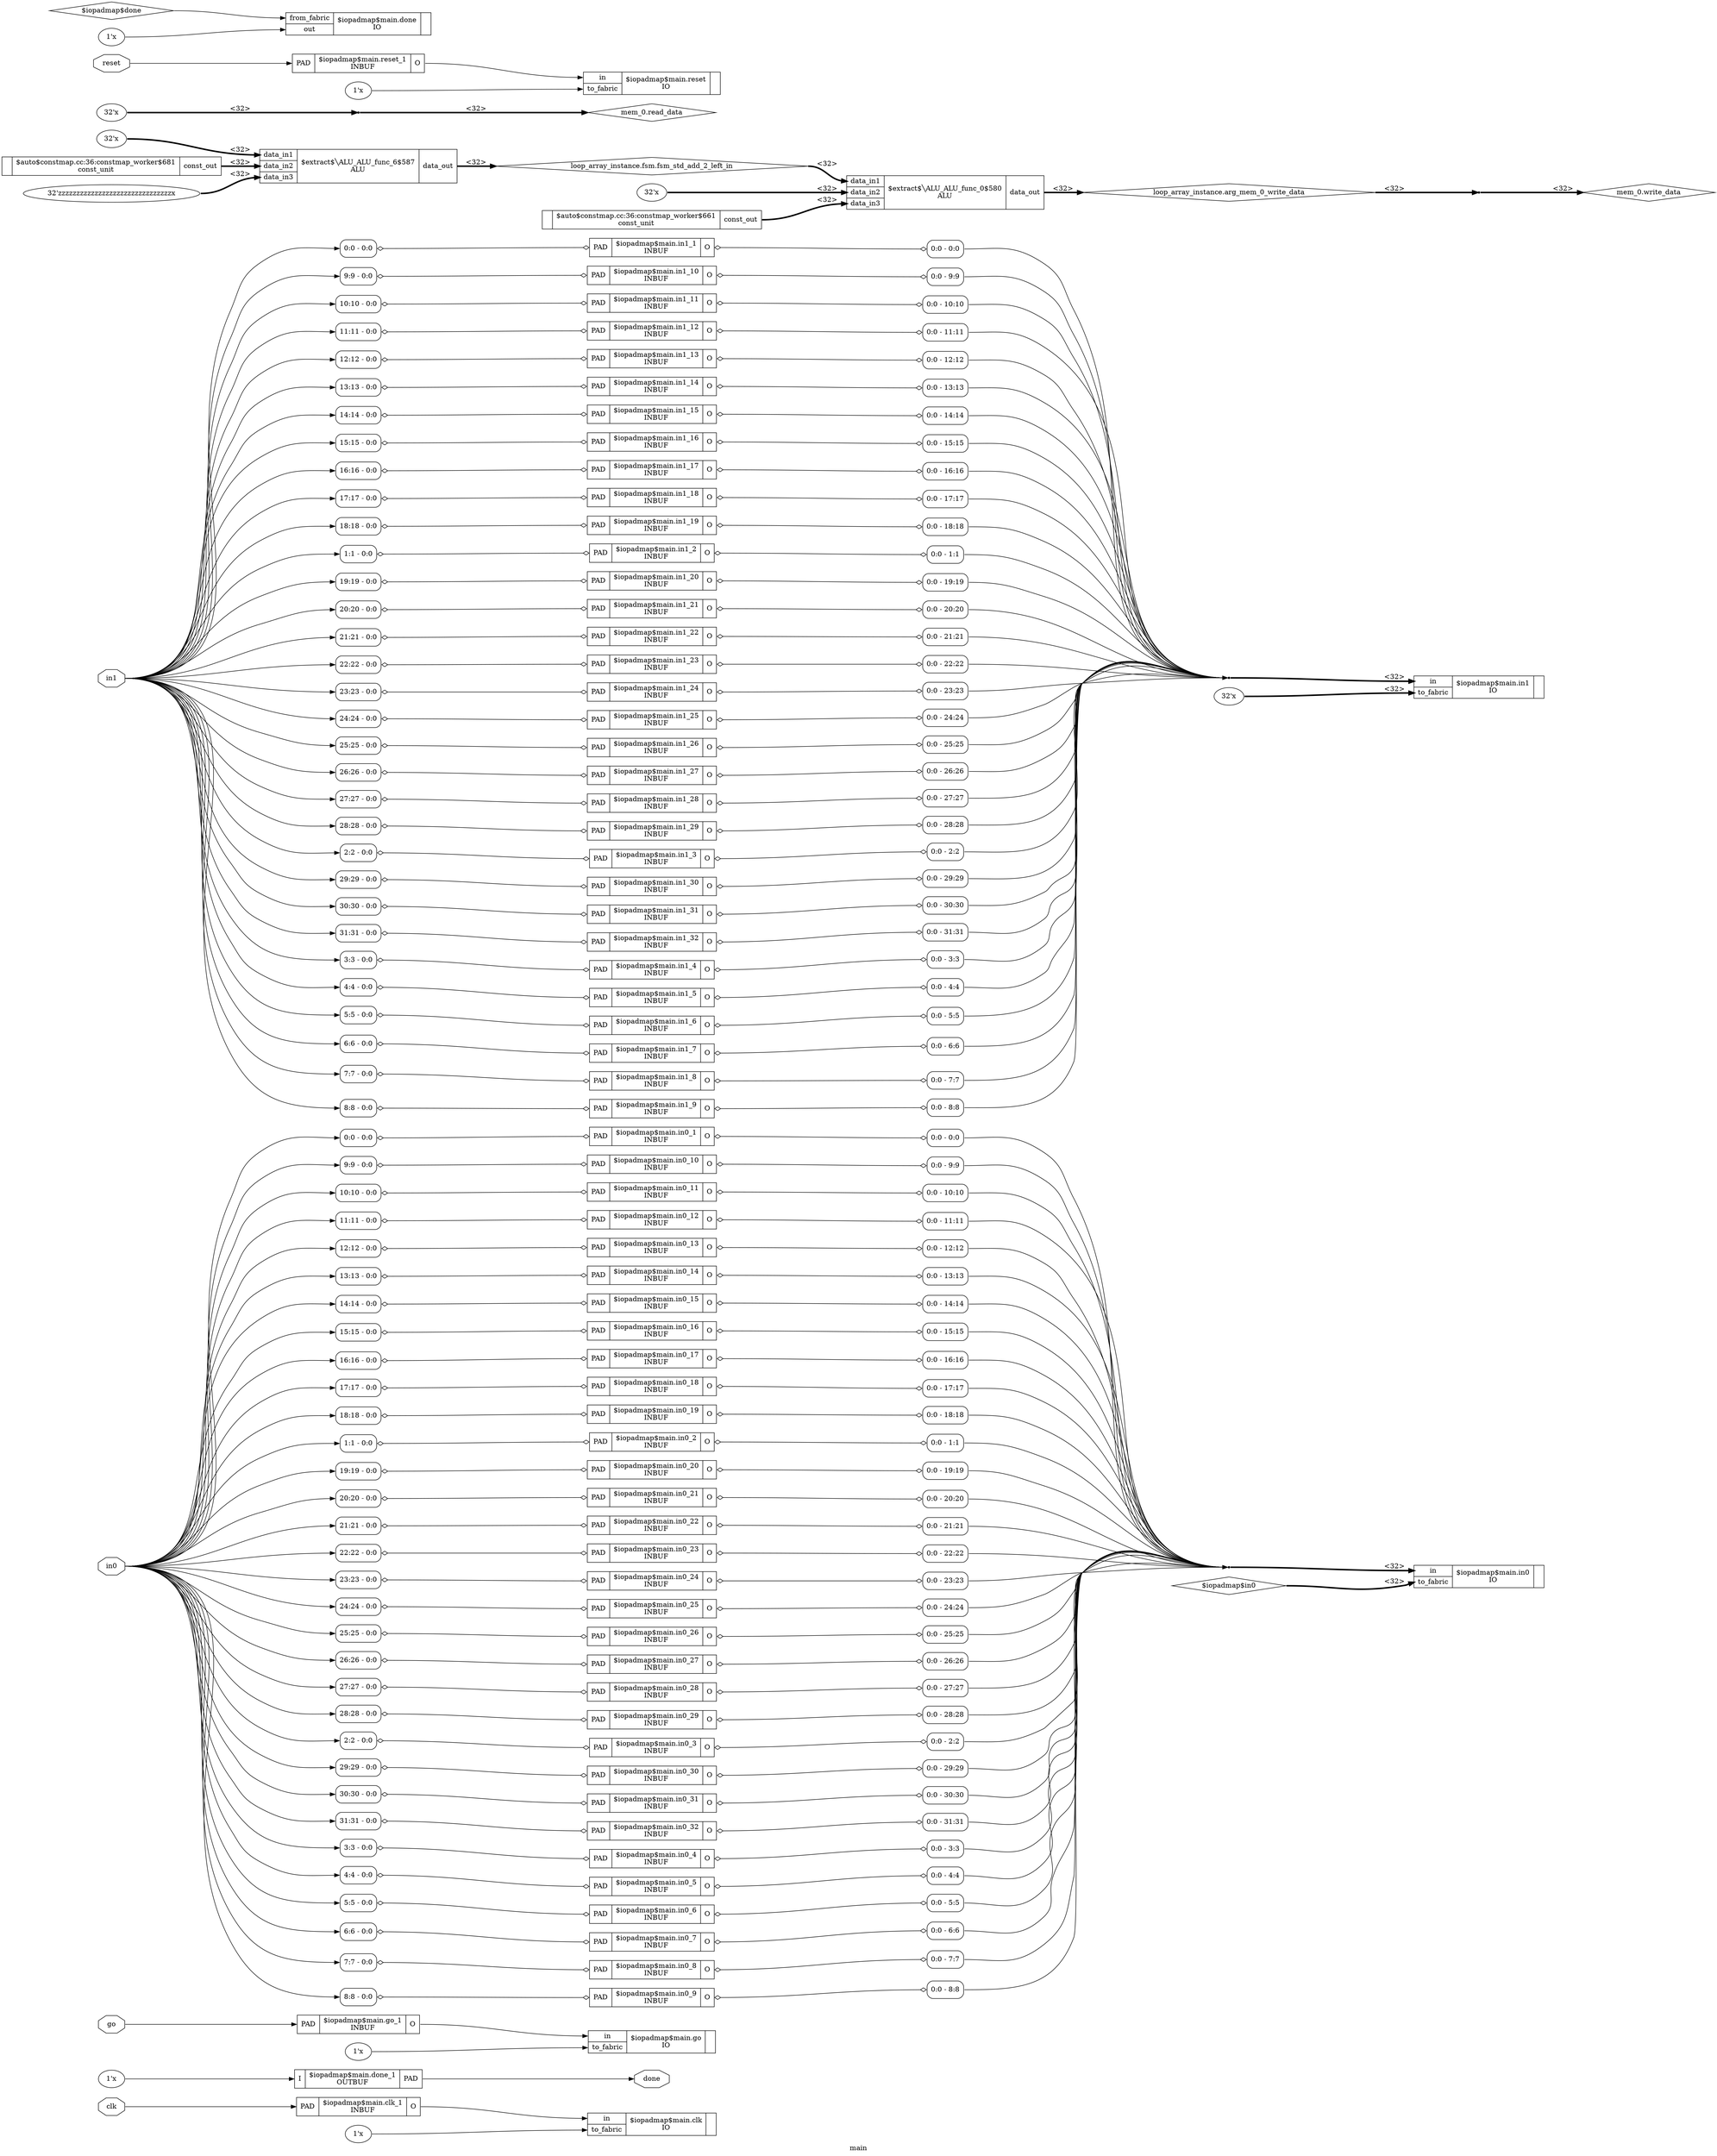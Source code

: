 digraph "main" {
label="main";
rankdir="LR";
remincross=true;
n10 [ shape=octagon, label="clk", color="black", fontcolor="black"];
n11 [ shape=octagon, label="done", color="black", fontcolor="black"];
n12 [ shape=octagon, label="go", color="black", fontcolor="black"];
n13 [ shape=octagon, label="in0", color="black", fontcolor="black"];
n14 [ shape=octagon, label="in1", color="black", fontcolor="black"];
n15 [ shape=diamond, label="loop_array_instance.arg_mem_0_write_data", color="black", fontcolor="black"];
n16 [ shape=diamond, label="loop_array_instance.fsm.fsm_std_add_2_left_in", color="black", fontcolor="black"];
n17 [ shape=diamond, label="mem_0.read_data", color="black", fontcolor="black"];
n18 [ shape=diamond, label="mem_0.write_data", color="black", fontcolor="black"];
n19 [ shape=octagon, label="reset", color="black", fontcolor="black"];
c21 [ shape=record, label="{{}|$auto$constmap.cc:36:constmap_worker$661\nconst_unit|{<p20> const_out}}",  ];
c22 [ shape=record, label="{{}|$auto$constmap.cc:36:constmap_worker$681\nconst_unit|{<p20> const_out}}",  ];
v0 [ label="32'x" ];
c27 [ shape=record, label="{{<p23> data_in1|<p24> data_in2|<p25> data_in3}|$extract$&#9586;ALU_ALU_func_0$580\nALU|{<p26> data_out}}",  ];
v1 [ label="32'x" ];
v2 [ label="32'zzzzzzzzzzzzzzzzzzzzzzzzzzzzzzzx" ];
c28 [ shape=record, label="{{<p23> data_in1|<p24> data_in2|<p25> data_in3}|$extract$&#9586;ALU_ALU_func_6$587\nALU|{<p26> data_out}}",  ];
v3 [ label="1'x" ];
c31 [ shape=record, label="{{<p29> in|<p30> to_fabric}|$iopadmap$main.clk\nIO|{}}",  ];
c34 [ shape=record, label="{{<p32> PAD}|$iopadmap$main.clk_1\nINBUF|{<p33> O}}",  ];
v4 [ label="1'x" ];
c37 [ shape=record, label="{{<p35> from_fabric|<p36> out}|$iopadmap$main.done\nIO|{}}",  ];
v5 [ label="1'x" ];
c39 [ shape=record, label="{{<p38> I}|$iopadmap$main.done_1\nOUTBUF|{<p32> PAD}}",  ];
v6 [ label="1'x" ];
c40 [ shape=record, label="{{<p29> in|<p30> to_fabric}|$iopadmap$main.go\nIO|{}}",  ];
c41 [ shape=record, label="{{<p32> PAD}|$iopadmap$main.go_1\nINBUF|{<p33> O}}",  ];
c42 [ shape=record, label="{{<p29> in|<p30> to_fabric}|$iopadmap$main.in0\nIO|{}}",  ];
c43 [ shape=record, label="{{<p32> PAD}|$iopadmap$main.in0_1\nINBUF|{<p33> O}}",  ];
x7 [ shape=record, style=rounded, label="<s0> 0:0 - 0:0 ", color="black", fontcolor="black" ];
c43:p33:e -> x7:w [arrowhead=odiamond, arrowtail=odiamond, dir=both, color="black", fontcolor="black", label=""];
x8 [ shape=record, style=rounded, label="<s0> 0:0 - 0:0 ", color="black", fontcolor="black" ];
x8:e -> c43:p32:w [arrowhead=odiamond, arrowtail=odiamond, dir=both, color="black", fontcolor="black", label=""];
c44 [ shape=record, label="{{<p32> PAD}|$iopadmap$main.in0_10\nINBUF|{<p33> O}}",  ];
x9 [ shape=record, style=rounded, label="<s0> 0:0 - 9:9 ", color="black", fontcolor="black" ];
c44:p33:e -> x9:w [arrowhead=odiamond, arrowtail=odiamond, dir=both, color="black", fontcolor="black", label=""];
x10 [ shape=record, style=rounded, label="<s0> 9:9 - 0:0 ", color="black", fontcolor="black" ];
x10:e -> c44:p32:w [arrowhead=odiamond, arrowtail=odiamond, dir=both, color="black", fontcolor="black", label=""];
c45 [ shape=record, label="{{<p32> PAD}|$iopadmap$main.in0_11\nINBUF|{<p33> O}}",  ];
x11 [ shape=record, style=rounded, label="<s0> 0:0 - 10:10 ", color="black", fontcolor="black" ];
c45:p33:e -> x11:w [arrowhead=odiamond, arrowtail=odiamond, dir=both, color="black", fontcolor="black", label=""];
x12 [ shape=record, style=rounded, label="<s0> 10:10 - 0:0 ", color="black", fontcolor="black" ];
x12:e -> c45:p32:w [arrowhead=odiamond, arrowtail=odiamond, dir=both, color="black", fontcolor="black", label=""];
c46 [ shape=record, label="{{<p32> PAD}|$iopadmap$main.in0_12\nINBUF|{<p33> O}}",  ];
x13 [ shape=record, style=rounded, label="<s0> 0:0 - 11:11 ", color="black", fontcolor="black" ];
c46:p33:e -> x13:w [arrowhead=odiamond, arrowtail=odiamond, dir=both, color="black", fontcolor="black", label=""];
x14 [ shape=record, style=rounded, label="<s0> 11:11 - 0:0 ", color="black", fontcolor="black" ];
x14:e -> c46:p32:w [arrowhead=odiamond, arrowtail=odiamond, dir=both, color="black", fontcolor="black", label=""];
c47 [ shape=record, label="{{<p32> PAD}|$iopadmap$main.in0_13\nINBUF|{<p33> O}}",  ];
x15 [ shape=record, style=rounded, label="<s0> 0:0 - 12:12 ", color="black", fontcolor="black" ];
c47:p33:e -> x15:w [arrowhead=odiamond, arrowtail=odiamond, dir=both, color="black", fontcolor="black", label=""];
x16 [ shape=record, style=rounded, label="<s0> 12:12 - 0:0 ", color="black", fontcolor="black" ];
x16:e -> c47:p32:w [arrowhead=odiamond, arrowtail=odiamond, dir=both, color="black", fontcolor="black", label=""];
c48 [ shape=record, label="{{<p32> PAD}|$iopadmap$main.in0_14\nINBUF|{<p33> O}}",  ];
x17 [ shape=record, style=rounded, label="<s0> 0:0 - 13:13 ", color="black", fontcolor="black" ];
c48:p33:e -> x17:w [arrowhead=odiamond, arrowtail=odiamond, dir=both, color="black", fontcolor="black", label=""];
x18 [ shape=record, style=rounded, label="<s0> 13:13 - 0:0 ", color="black", fontcolor="black" ];
x18:e -> c48:p32:w [arrowhead=odiamond, arrowtail=odiamond, dir=both, color="black", fontcolor="black", label=""];
c49 [ shape=record, label="{{<p32> PAD}|$iopadmap$main.in0_15\nINBUF|{<p33> O}}",  ];
x19 [ shape=record, style=rounded, label="<s0> 0:0 - 14:14 ", color="black", fontcolor="black" ];
c49:p33:e -> x19:w [arrowhead=odiamond, arrowtail=odiamond, dir=both, color="black", fontcolor="black", label=""];
x20 [ shape=record, style=rounded, label="<s0> 14:14 - 0:0 ", color="black", fontcolor="black" ];
x20:e -> c49:p32:w [arrowhead=odiamond, arrowtail=odiamond, dir=both, color="black", fontcolor="black", label=""];
c50 [ shape=record, label="{{<p32> PAD}|$iopadmap$main.in0_16\nINBUF|{<p33> O}}",  ];
x21 [ shape=record, style=rounded, label="<s0> 0:0 - 15:15 ", color="black", fontcolor="black" ];
c50:p33:e -> x21:w [arrowhead=odiamond, arrowtail=odiamond, dir=both, color="black", fontcolor="black", label=""];
x22 [ shape=record, style=rounded, label="<s0> 15:15 - 0:0 ", color="black", fontcolor="black" ];
x22:e -> c50:p32:w [arrowhead=odiamond, arrowtail=odiamond, dir=both, color="black", fontcolor="black", label=""];
c51 [ shape=record, label="{{<p32> PAD}|$iopadmap$main.in0_17\nINBUF|{<p33> O}}",  ];
x23 [ shape=record, style=rounded, label="<s0> 0:0 - 16:16 ", color="black", fontcolor="black" ];
c51:p33:e -> x23:w [arrowhead=odiamond, arrowtail=odiamond, dir=both, color="black", fontcolor="black", label=""];
x24 [ shape=record, style=rounded, label="<s0> 16:16 - 0:0 ", color="black", fontcolor="black" ];
x24:e -> c51:p32:w [arrowhead=odiamond, arrowtail=odiamond, dir=both, color="black", fontcolor="black", label=""];
c52 [ shape=record, label="{{<p32> PAD}|$iopadmap$main.in0_18\nINBUF|{<p33> O}}",  ];
x25 [ shape=record, style=rounded, label="<s0> 0:0 - 17:17 ", color="black", fontcolor="black" ];
c52:p33:e -> x25:w [arrowhead=odiamond, arrowtail=odiamond, dir=both, color="black", fontcolor="black", label=""];
x26 [ shape=record, style=rounded, label="<s0> 17:17 - 0:0 ", color="black", fontcolor="black" ];
x26:e -> c52:p32:w [arrowhead=odiamond, arrowtail=odiamond, dir=both, color="black", fontcolor="black", label=""];
c53 [ shape=record, label="{{<p32> PAD}|$iopadmap$main.in0_19\nINBUF|{<p33> O}}",  ];
x27 [ shape=record, style=rounded, label="<s0> 0:0 - 18:18 ", color="black", fontcolor="black" ];
c53:p33:e -> x27:w [arrowhead=odiamond, arrowtail=odiamond, dir=both, color="black", fontcolor="black", label=""];
x28 [ shape=record, style=rounded, label="<s0> 18:18 - 0:0 ", color="black", fontcolor="black" ];
x28:e -> c53:p32:w [arrowhead=odiamond, arrowtail=odiamond, dir=both, color="black", fontcolor="black", label=""];
c54 [ shape=record, label="{{<p32> PAD}|$iopadmap$main.in0_2\nINBUF|{<p33> O}}",  ];
x29 [ shape=record, style=rounded, label="<s0> 0:0 - 1:1 ", color="black", fontcolor="black" ];
c54:p33:e -> x29:w [arrowhead=odiamond, arrowtail=odiamond, dir=both, color="black", fontcolor="black", label=""];
x30 [ shape=record, style=rounded, label="<s0> 1:1 - 0:0 ", color="black", fontcolor="black" ];
x30:e -> c54:p32:w [arrowhead=odiamond, arrowtail=odiamond, dir=both, color="black", fontcolor="black", label=""];
c55 [ shape=record, label="{{<p32> PAD}|$iopadmap$main.in0_20\nINBUF|{<p33> O}}",  ];
x31 [ shape=record, style=rounded, label="<s0> 0:0 - 19:19 ", color="black", fontcolor="black" ];
c55:p33:e -> x31:w [arrowhead=odiamond, arrowtail=odiamond, dir=both, color="black", fontcolor="black", label=""];
x32 [ shape=record, style=rounded, label="<s0> 19:19 - 0:0 ", color="black", fontcolor="black" ];
x32:e -> c55:p32:w [arrowhead=odiamond, arrowtail=odiamond, dir=both, color="black", fontcolor="black", label=""];
c56 [ shape=record, label="{{<p32> PAD}|$iopadmap$main.in0_21\nINBUF|{<p33> O}}",  ];
x33 [ shape=record, style=rounded, label="<s0> 0:0 - 20:20 ", color="black", fontcolor="black" ];
c56:p33:e -> x33:w [arrowhead=odiamond, arrowtail=odiamond, dir=both, color="black", fontcolor="black", label=""];
x34 [ shape=record, style=rounded, label="<s0> 20:20 - 0:0 ", color="black", fontcolor="black" ];
x34:e -> c56:p32:w [arrowhead=odiamond, arrowtail=odiamond, dir=both, color="black", fontcolor="black", label=""];
c57 [ shape=record, label="{{<p32> PAD}|$iopadmap$main.in0_22\nINBUF|{<p33> O}}",  ];
x35 [ shape=record, style=rounded, label="<s0> 0:0 - 21:21 ", color="black", fontcolor="black" ];
c57:p33:e -> x35:w [arrowhead=odiamond, arrowtail=odiamond, dir=both, color="black", fontcolor="black", label=""];
x36 [ shape=record, style=rounded, label="<s0> 21:21 - 0:0 ", color="black", fontcolor="black" ];
x36:e -> c57:p32:w [arrowhead=odiamond, arrowtail=odiamond, dir=both, color="black", fontcolor="black", label=""];
c58 [ shape=record, label="{{<p32> PAD}|$iopadmap$main.in0_23\nINBUF|{<p33> O}}",  ];
x37 [ shape=record, style=rounded, label="<s0> 0:0 - 22:22 ", color="black", fontcolor="black" ];
c58:p33:e -> x37:w [arrowhead=odiamond, arrowtail=odiamond, dir=both, color="black", fontcolor="black", label=""];
x38 [ shape=record, style=rounded, label="<s0> 22:22 - 0:0 ", color="black", fontcolor="black" ];
x38:e -> c58:p32:w [arrowhead=odiamond, arrowtail=odiamond, dir=both, color="black", fontcolor="black", label=""];
c59 [ shape=record, label="{{<p32> PAD}|$iopadmap$main.in0_24\nINBUF|{<p33> O}}",  ];
x39 [ shape=record, style=rounded, label="<s0> 0:0 - 23:23 ", color="black", fontcolor="black" ];
c59:p33:e -> x39:w [arrowhead=odiamond, arrowtail=odiamond, dir=both, color="black", fontcolor="black", label=""];
x40 [ shape=record, style=rounded, label="<s0> 23:23 - 0:0 ", color="black", fontcolor="black" ];
x40:e -> c59:p32:w [arrowhead=odiamond, arrowtail=odiamond, dir=both, color="black", fontcolor="black", label=""];
c60 [ shape=record, label="{{<p32> PAD}|$iopadmap$main.in0_25\nINBUF|{<p33> O}}",  ];
x41 [ shape=record, style=rounded, label="<s0> 0:0 - 24:24 ", color="black", fontcolor="black" ];
c60:p33:e -> x41:w [arrowhead=odiamond, arrowtail=odiamond, dir=both, color="black", fontcolor="black", label=""];
x42 [ shape=record, style=rounded, label="<s0> 24:24 - 0:0 ", color="black", fontcolor="black" ];
x42:e -> c60:p32:w [arrowhead=odiamond, arrowtail=odiamond, dir=both, color="black", fontcolor="black", label=""];
c61 [ shape=record, label="{{<p32> PAD}|$iopadmap$main.in0_26\nINBUF|{<p33> O}}",  ];
x43 [ shape=record, style=rounded, label="<s0> 0:0 - 25:25 ", color="black", fontcolor="black" ];
c61:p33:e -> x43:w [arrowhead=odiamond, arrowtail=odiamond, dir=both, color="black", fontcolor="black", label=""];
x44 [ shape=record, style=rounded, label="<s0> 25:25 - 0:0 ", color="black", fontcolor="black" ];
x44:e -> c61:p32:w [arrowhead=odiamond, arrowtail=odiamond, dir=both, color="black", fontcolor="black", label=""];
c62 [ shape=record, label="{{<p32> PAD}|$iopadmap$main.in0_27\nINBUF|{<p33> O}}",  ];
x45 [ shape=record, style=rounded, label="<s0> 0:0 - 26:26 ", color="black", fontcolor="black" ];
c62:p33:e -> x45:w [arrowhead=odiamond, arrowtail=odiamond, dir=both, color="black", fontcolor="black", label=""];
x46 [ shape=record, style=rounded, label="<s0> 26:26 - 0:0 ", color="black", fontcolor="black" ];
x46:e -> c62:p32:w [arrowhead=odiamond, arrowtail=odiamond, dir=both, color="black", fontcolor="black", label=""];
c63 [ shape=record, label="{{<p32> PAD}|$iopadmap$main.in0_28\nINBUF|{<p33> O}}",  ];
x47 [ shape=record, style=rounded, label="<s0> 0:0 - 27:27 ", color="black", fontcolor="black" ];
c63:p33:e -> x47:w [arrowhead=odiamond, arrowtail=odiamond, dir=both, color="black", fontcolor="black", label=""];
x48 [ shape=record, style=rounded, label="<s0> 27:27 - 0:0 ", color="black", fontcolor="black" ];
x48:e -> c63:p32:w [arrowhead=odiamond, arrowtail=odiamond, dir=both, color="black", fontcolor="black", label=""];
c64 [ shape=record, label="{{<p32> PAD}|$iopadmap$main.in0_29\nINBUF|{<p33> O}}",  ];
x49 [ shape=record, style=rounded, label="<s0> 0:0 - 28:28 ", color="black", fontcolor="black" ];
c64:p33:e -> x49:w [arrowhead=odiamond, arrowtail=odiamond, dir=both, color="black", fontcolor="black", label=""];
x50 [ shape=record, style=rounded, label="<s0> 28:28 - 0:0 ", color="black", fontcolor="black" ];
x50:e -> c64:p32:w [arrowhead=odiamond, arrowtail=odiamond, dir=both, color="black", fontcolor="black", label=""];
c65 [ shape=record, label="{{<p32> PAD}|$iopadmap$main.in0_3\nINBUF|{<p33> O}}",  ];
x51 [ shape=record, style=rounded, label="<s0> 0:0 - 2:2 ", color="black", fontcolor="black" ];
c65:p33:e -> x51:w [arrowhead=odiamond, arrowtail=odiamond, dir=both, color="black", fontcolor="black", label=""];
x52 [ shape=record, style=rounded, label="<s0> 2:2 - 0:0 ", color="black", fontcolor="black" ];
x52:e -> c65:p32:w [arrowhead=odiamond, arrowtail=odiamond, dir=both, color="black", fontcolor="black", label=""];
c66 [ shape=record, label="{{<p32> PAD}|$iopadmap$main.in0_30\nINBUF|{<p33> O}}",  ];
x53 [ shape=record, style=rounded, label="<s0> 0:0 - 29:29 ", color="black", fontcolor="black" ];
c66:p33:e -> x53:w [arrowhead=odiamond, arrowtail=odiamond, dir=both, color="black", fontcolor="black", label=""];
x54 [ shape=record, style=rounded, label="<s0> 29:29 - 0:0 ", color="black", fontcolor="black" ];
x54:e -> c66:p32:w [arrowhead=odiamond, arrowtail=odiamond, dir=both, color="black", fontcolor="black", label=""];
c67 [ shape=record, label="{{<p32> PAD}|$iopadmap$main.in0_31\nINBUF|{<p33> O}}",  ];
x55 [ shape=record, style=rounded, label="<s0> 0:0 - 30:30 ", color="black", fontcolor="black" ];
c67:p33:e -> x55:w [arrowhead=odiamond, arrowtail=odiamond, dir=both, color="black", fontcolor="black", label=""];
x56 [ shape=record, style=rounded, label="<s0> 30:30 - 0:0 ", color="black", fontcolor="black" ];
x56:e -> c67:p32:w [arrowhead=odiamond, arrowtail=odiamond, dir=both, color="black", fontcolor="black", label=""];
c68 [ shape=record, label="{{<p32> PAD}|$iopadmap$main.in0_32\nINBUF|{<p33> O}}",  ];
x57 [ shape=record, style=rounded, label="<s0> 0:0 - 31:31 ", color="black", fontcolor="black" ];
c68:p33:e -> x57:w [arrowhead=odiamond, arrowtail=odiamond, dir=both, color="black", fontcolor="black", label=""];
x58 [ shape=record, style=rounded, label="<s0> 31:31 - 0:0 ", color="black", fontcolor="black" ];
x58:e -> c68:p32:w [arrowhead=odiamond, arrowtail=odiamond, dir=both, color="black", fontcolor="black", label=""];
c69 [ shape=record, label="{{<p32> PAD}|$iopadmap$main.in0_4\nINBUF|{<p33> O}}",  ];
x59 [ shape=record, style=rounded, label="<s0> 0:0 - 3:3 ", color="black", fontcolor="black" ];
c69:p33:e -> x59:w [arrowhead=odiamond, arrowtail=odiamond, dir=both, color="black", fontcolor="black", label=""];
x60 [ shape=record, style=rounded, label="<s0> 3:3 - 0:0 ", color="black", fontcolor="black" ];
x60:e -> c69:p32:w [arrowhead=odiamond, arrowtail=odiamond, dir=both, color="black", fontcolor="black", label=""];
c70 [ shape=record, label="{{<p32> PAD}|$iopadmap$main.in0_5\nINBUF|{<p33> O}}",  ];
x61 [ shape=record, style=rounded, label="<s0> 0:0 - 4:4 ", color="black", fontcolor="black" ];
c70:p33:e -> x61:w [arrowhead=odiamond, arrowtail=odiamond, dir=both, color="black", fontcolor="black", label=""];
x62 [ shape=record, style=rounded, label="<s0> 4:4 - 0:0 ", color="black", fontcolor="black" ];
x62:e -> c70:p32:w [arrowhead=odiamond, arrowtail=odiamond, dir=both, color="black", fontcolor="black", label=""];
c71 [ shape=record, label="{{<p32> PAD}|$iopadmap$main.in0_6\nINBUF|{<p33> O}}",  ];
x63 [ shape=record, style=rounded, label="<s0> 0:0 - 5:5 ", color="black", fontcolor="black" ];
c71:p33:e -> x63:w [arrowhead=odiamond, arrowtail=odiamond, dir=both, color="black", fontcolor="black", label=""];
x64 [ shape=record, style=rounded, label="<s0> 5:5 - 0:0 ", color="black", fontcolor="black" ];
x64:e -> c71:p32:w [arrowhead=odiamond, arrowtail=odiamond, dir=both, color="black", fontcolor="black", label=""];
c72 [ shape=record, label="{{<p32> PAD}|$iopadmap$main.in0_7\nINBUF|{<p33> O}}",  ];
x65 [ shape=record, style=rounded, label="<s0> 0:0 - 6:6 ", color="black", fontcolor="black" ];
c72:p33:e -> x65:w [arrowhead=odiamond, arrowtail=odiamond, dir=both, color="black", fontcolor="black", label=""];
x66 [ shape=record, style=rounded, label="<s0> 6:6 - 0:0 ", color="black", fontcolor="black" ];
x66:e -> c72:p32:w [arrowhead=odiamond, arrowtail=odiamond, dir=both, color="black", fontcolor="black", label=""];
c73 [ shape=record, label="{{<p32> PAD}|$iopadmap$main.in0_8\nINBUF|{<p33> O}}",  ];
x67 [ shape=record, style=rounded, label="<s0> 0:0 - 7:7 ", color="black", fontcolor="black" ];
c73:p33:e -> x67:w [arrowhead=odiamond, arrowtail=odiamond, dir=both, color="black", fontcolor="black", label=""];
x68 [ shape=record, style=rounded, label="<s0> 7:7 - 0:0 ", color="black", fontcolor="black" ];
x68:e -> c73:p32:w [arrowhead=odiamond, arrowtail=odiamond, dir=both, color="black", fontcolor="black", label=""];
c74 [ shape=record, label="{{<p32> PAD}|$iopadmap$main.in0_9\nINBUF|{<p33> O}}",  ];
x69 [ shape=record, style=rounded, label="<s0> 0:0 - 8:8 ", color="black", fontcolor="black" ];
c74:p33:e -> x69:w [arrowhead=odiamond, arrowtail=odiamond, dir=both, color="black", fontcolor="black", label=""];
x70 [ shape=record, style=rounded, label="<s0> 8:8 - 0:0 ", color="black", fontcolor="black" ];
x70:e -> c74:p32:w [arrowhead=odiamond, arrowtail=odiamond, dir=both, color="black", fontcolor="black", label=""];
v71 [ label="32'x" ];
c75 [ shape=record, label="{{<p29> in|<p30> to_fabric}|$iopadmap$main.in1\nIO|{}}",  ];
c76 [ shape=record, label="{{<p32> PAD}|$iopadmap$main.in1_1\nINBUF|{<p33> O}}",  ];
x72 [ shape=record, style=rounded, label="<s0> 0:0 - 0:0 ", color="black", fontcolor="black" ];
c76:p33:e -> x72:w [arrowhead=odiamond, arrowtail=odiamond, dir=both, color="black", fontcolor="black", label=""];
x73 [ shape=record, style=rounded, label="<s0> 0:0 - 0:0 ", color="black", fontcolor="black" ];
x73:e -> c76:p32:w [arrowhead=odiamond, arrowtail=odiamond, dir=both, color="black", fontcolor="black", label=""];
c77 [ shape=record, label="{{<p32> PAD}|$iopadmap$main.in1_10\nINBUF|{<p33> O}}",  ];
x74 [ shape=record, style=rounded, label="<s0> 0:0 - 9:9 ", color="black", fontcolor="black" ];
c77:p33:e -> x74:w [arrowhead=odiamond, arrowtail=odiamond, dir=both, color="black", fontcolor="black", label=""];
x75 [ shape=record, style=rounded, label="<s0> 9:9 - 0:0 ", color="black", fontcolor="black" ];
x75:e -> c77:p32:w [arrowhead=odiamond, arrowtail=odiamond, dir=both, color="black", fontcolor="black", label=""];
c78 [ shape=record, label="{{<p32> PAD}|$iopadmap$main.in1_11\nINBUF|{<p33> O}}",  ];
x76 [ shape=record, style=rounded, label="<s0> 0:0 - 10:10 ", color="black", fontcolor="black" ];
c78:p33:e -> x76:w [arrowhead=odiamond, arrowtail=odiamond, dir=both, color="black", fontcolor="black", label=""];
x77 [ shape=record, style=rounded, label="<s0> 10:10 - 0:0 ", color="black", fontcolor="black" ];
x77:e -> c78:p32:w [arrowhead=odiamond, arrowtail=odiamond, dir=both, color="black", fontcolor="black", label=""];
c79 [ shape=record, label="{{<p32> PAD}|$iopadmap$main.in1_12\nINBUF|{<p33> O}}",  ];
x78 [ shape=record, style=rounded, label="<s0> 0:0 - 11:11 ", color="black", fontcolor="black" ];
c79:p33:e -> x78:w [arrowhead=odiamond, arrowtail=odiamond, dir=both, color="black", fontcolor="black", label=""];
x79 [ shape=record, style=rounded, label="<s0> 11:11 - 0:0 ", color="black", fontcolor="black" ];
x79:e -> c79:p32:w [arrowhead=odiamond, arrowtail=odiamond, dir=both, color="black", fontcolor="black", label=""];
c80 [ shape=record, label="{{<p32> PAD}|$iopadmap$main.in1_13\nINBUF|{<p33> O}}",  ];
x80 [ shape=record, style=rounded, label="<s0> 0:0 - 12:12 ", color="black", fontcolor="black" ];
c80:p33:e -> x80:w [arrowhead=odiamond, arrowtail=odiamond, dir=both, color="black", fontcolor="black", label=""];
x81 [ shape=record, style=rounded, label="<s0> 12:12 - 0:0 ", color="black", fontcolor="black" ];
x81:e -> c80:p32:w [arrowhead=odiamond, arrowtail=odiamond, dir=both, color="black", fontcolor="black", label=""];
c81 [ shape=record, label="{{<p32> PAD}|$iopadmap$main.in1_14\nINBUF|{<p33> O}}",  ];
x82 [ shape=record, style=rounded, label="<s0> 0:0 - 13:13 ", color="black", fontcolor="black" ];
c81:p33:e -> x82:w [arrowhead=odiamond, arrowtail=odiamond, dir=both, color="black", fontcolor="black", label=""];
x83 [ shape=record, style=rounded, label="<s0> 13:13 - 0:0 ", color="black", fontcolor="black" ];
x83:e -> c81:p32:w [arrowhead=odiamond, arrowtail=odiamond, dir=both, color="black", fontcolor="black", label=""];
c82 [ shape=record, label="{{<p32> PAD}|$iopadmap$main.in1_15\nINBUF|{<p33> O}}",  ];
x84 [ shape=record, style=rounded, label="<s0> 0:0 - 14:14 ", color="black", fontcolor="black" ];
c82:p33:e -> x84:w [arrowhead=odiamond, arrowtail=odiamond, dir=both, color="black", fontcolor="black", label=""];
x85 [ shape=record, style=rounded, label="<s0> 14:14 - 0:0 ", color="black", fontcolor="black" ];
x85:e -> c82:p32:w [arrowhead=odiamond, arrowtail=odiamond, dir=both, color="black", fontcolor="black", label=""];
c83 [ shape=record, label="{{<p32> PAD}|$iopadmap$main.in1_16\nINBUF|{<p33> O}}",  ];
x86 [ shape=record, style=rounded, label="<s0> 0:0 - 15:15 ", color="black", fontcolor="black" ];
c83:p33:e -> x86:w [arrowhead=odiamond, arrowtail=odiamond, dir=both, color="black", fontcolor="black", label=""];
x87 [ shape=record, style=rounded, label="<s0> 15:15 - 0:0 ", color="black", fontcolor="black" ];
x87:e -> c83:p32:w [arrowhead=odiamond, arrowtail=odiamond, dir=both, color="black", fontcolor="black", label=""];
c84 [ shape=record, label="{{<p32> PAD}|$iopadmap$main.in1_17\nINBUF|{<p33> O}}",  ];
x88 [ shape=record, style=rounded, label="<s0> 0:0 - 16:16 ", color="black", fontcolor="black" ];
c84:p33:e -> x88:w [arrowhead=odiamond, arrowtail=odiamond, dir=both, color="black", fontcolor="black", label=""];
x89 [ shape=record, style=rounded, label="<s0> 16:16 - 0:0 ", color="black", fontcolor="black" ];
x89:e -> c84:p32:w [arrowhead=odiamond, arrowtail=odiamond, dir=both, color="black", fontcolor="black", label=""];
c85 [ shape=record, label="{{<p32> PAD}|$iopadmap$main.in1_18\nINBUF|{<p33> O}}",  ];
x90 [ shape=record, style=rounded, label="<s0> 0:0 - 17:17 ", color="black", fontcolor="black" ];
c85:p33:e -> x90:w [arrowhead=odiamond, arrowtail=odiamond, dir=both, color="black", fontcolor="black", label=""];
x91 [ shape=record, style=rounded, label="<s0> 17:17 - 0:0 ", color="black", fontcolor="black" ];
x91:e -> c85:p32:w [arrowhead=odiamond, arrowtail=odiamond, dir=both, color="black", fontcolor="black", label=""];
c86 [ shape=record, label="{{<p32> PAD}|$iopadmap$main.in1_19\nINBUF|{<p33> O}}",  ];
x92 [ shape=record, style=rounded, label="<s0> 0:0 - 18:18 ", color="black", fontcolor="black" ];
c86:p33:e -> x92:w [arrowhead=odiamond, arrowtail=odiamond, dir=both, color="black", fontcolor="black", label=""];
x93 [ shape=record, style=rounded, label="<s0> 18:18 - 0:0 ", color="black", fontcolor="black" ];
x93:e -> c86:p32:w [arrowhead=odiamond, arrowtail=odiamond, dir=both, color="black", fontcolor="black", label=""];
c87 [ shape=record, label="{{<p32> PAD}|$iopadmap$main.in1_2\nINBUF|{<p33> O}}",  ];
x94 [ shape=record, style=rounded, label="<s0> 0:0 - 1:1 ", color="black", fontcolor="black" ];
c87:p33:e -> x94:w [arrowhead=odiamond, arrowtail=odiamond, dir=both, color="black", fontcolor="black", label=""];
x95 [ shape=record, style=rounded, label="<s0> 1:1 - 0:0 ", color="black", fontcolor="black" ];
x95:e -> c87:p32:w [arrowhead=odiamond, arrowtail=odiamond, dir=both, color="black", fontcolor="black", label=""];
c88 [ shape=record, label="{{<p32> PAD}|$iopadmap$main.in1_20\nINBUF|{<p33> O}}",  ];
x96 [ shape=record, style=rounded, label="<s0> 0:0 - 19:19 ", color="black", fontcolor="black" ];
c88:p33:e -> x96:w [arrowhead=odiamond, arrowtail=odiamond, dir=both, color="black", fontcolor="black", label=""];
x97 [ shape=record, style=rounded, label="<s0> 19:19 - 0:0 ", color="black", fontcolor="black" ];
x97:e -> c88:p32:w [arrowhead=odiamond, arrowtail=odiamond, dir=both, color="black", fontcolor="black", label=""];
c89 [ shape=record, label="{{<p32> PAD}|$iopadmap$main.in1_21\nINBUF|{<p33> O}}",  ];
x98 [ shape=record, style=rounded, label="<s0> 0:0 - 20:20 ", color="black", fontcolor="black" ];
c89:p33:e -> x98:w [arrowhead=odiamond, arrowtail=odiamond, dir=both, color="black", fontcolor="black", label=""];
x99 [ shape=record, style=rounded, label="<s0> 20:20 - 0:0 ", color="black", fontcolor="black" ];
x99:e -> c89:p32:w [arrowhead=odiamond, arrowtail=odiamond, dir=both, color="black", fontcolor="black", label=""];
c90 [ shape=record, label="{{<p32> PAD}|$iopadmap$main.in1_22\nINBUF|{<p33> O}}",  ];
x100 [ shape=record, style=rounded, label="<s0> 0:0 - 21:21 ", color="black", fontcolor="black" ];
c90:p33:e -> x100:w [arrowhead=odiamond, arrowtail=odiamond, dir=both, color="black", fontcolor="black", label=""];
x101 [ shape=record, style=rounded, label="<s0> 21:21 - 0:0 ", color="black", fontcolor="black" ];
x101:e -> c90:p32:w [arrowhead=odiamond, arrowtail=odiamond, dir=both, color="black", fontcolor="black", label=""];
c91 [ shape=record, label="{{<p32> PAD}|$iopadmap$main.in1_23\nINBUF|{<p33> O}}",  ];
x102 [ shape=record, style=rounded, label="<s0> 0:0 - 22:22 ", color="black", fontcolor="black" ];
c91:p33:e -> x102:w [arrowhead=odiamond, arrowtail=odiamond, dir=both, color="black", fontcolor="black", label=""];
x103 [ shape=record, style=rounded, label="<s0> 22:22 - 0:0 ", color="black", fontcolor="black" ];
x103:e -> c91:p32:w [arrowhead=odiamond, arrowtail=odiamond, dir=both, color="black", fontcolor="black", label=""];
c92 [ shape=record, label="{{<p32> PAD}|$iopadmap$main.in1_24\nINBUF|{<p33> O}}",  ];
x104 [ shape=record, style=rounded, label="<s0> 0:0 - 23:23 ", color="black", fontcolor="black" ];
c92:p33:e -> x104:w [arrowhead=odiamond, arrowtail=odiamond, dir=both, color="black", fontcolor="black", label=""];
x105 [ shape=record, style=rounded, label="<s0> 23:23 - 0:0 ", color="black", fontcolor="black" ];
x105:e -> c92:p32:w [arrowhead=odiamond, arrowtail=odiamond, dir=both, color="black", fontcolor="black", label=""];
c93 [ shape=record, label="{{<p32> PAD}|$iopadmap$main.in1_25\nINBUF|{<p33> O}}",  ];
x106 [ shape=record, style=rounded, label="<s0> 0:0 - 24:24 ", color="black", fontcolor="black" ];
c93:p33:e -> x106:w [arrowhead=odiamond, arrowtail=odiamond, dir=both, color="black", fontcolor="black", label=""];
x107 [ shape=record, style=rounded, label="<s0> 24:24 - 0:0 ", color="black", fontcolor="black" ];
x107:e -> c93:p32:w [arrowhead=odiamond, arrowtail=odiamond, dir=both, color="black", fontcolor="black", label=""];
c94 [ shape=record, label="{{<p32> PAD}|$iopadmap$main.in1_26\nINBUF|{<p33> O}}",  ];
x108 [ shape=record, style=rounded, label="<s0> 0:0 - 25:25 ", color="black", fontcolor="black" ];
c94:p33:e -> x108:w [arrowhead=odiamond, arrowtail=odiamond, dir=both, color="black", fontcolor="black", label=""];
x109 [ shape=record, style=rounded, label="<s0> 25:25 - 0:0 ", color="black", fontcolor="black" ];
x109:e -> c94:p32:w [arrowhead=odiamond, arrowtail=odiamond, dir=both, color="black", fontcolor="black", label=""];
c95 [ shape=record, label="{{<p32> PAD}|$iopadmap$main.in1_27\nINBUF|{<p33> O}}",  ];
x110 [ shape=record, style=rounded, label="<s0> 0:0 - 26:26 ", color="black", fontcolor="black" ];
c95:p33:e -> x110:w [arrowhead=odiamond, arrowtail=odiamond, dir=both, color="black", fontcolor="black", label=""];
x111 [ shape=record, style=rounded, label="<s0> 26:26 - 0:0 ", color="black", fontcolor="black" ];
x111:e -> c95:p32:w [arrowhead=odiamond, arrowtail=odiamond, dir=both, color="black", fontcolor="black", label=""];
c96 [ shape=record, label="{{<p32> PAD}|$iopadmap$main.in1_28\nINBUF|{<p33> O}}",  ];
x112 [ shape=record, style=rounded, label="<s0> 0:0 - 27:27 ", color="black", fontcolor="black" ];
c96:p33:e -> x112:w [arrowhead=odiamond, arrowtail=odiamond, dir=both, color="black", fontcolor="black", label=""];
x113 [ shape=record, style=rounded, label="<s0> 27:27 - 0:0 ", color="black", fontcolor="black" ];
x113:e -> c96:p32:w [arrowhead=odiamond, arrowtail=odiamond, dir=both, color="black", fontcolor="black", label=""];
c97 [ shape=record, label="{{<p32> PAD}|$iopadmap$main.in1_29\nINBUF|{<p33> O}}",  ];
x114 [ shape=record, style=rounded, label="<s0> 0:0 - 28:28 ", color="black", fontcolor="black" ];
c97:p33:e -> x114:w [arrowhead=odiamond, arrowtail=odiamond, dir=both, color="black", fontcolor="black", label=""];
x115 [ shape=record, style=rounded, label="<s0> 28:28 - 0:0 ", color="black", fontcolor="black" ];
x115:e -> c97:p32:w [arrowhead=odiamond, arrowtail=odiamond, dir=both, color="black", fontcolor="black", label=""];
c98 [ shape=record, label="{{<p32> PAD}|$iopadmap$main.in1_3\nINBUF|{<p33> O}}",  ];
x116 [ shape=record, style=rounded, label="<s0> 0:0 - 2:2 ", color="black", fontcolor="black" ];
c98:p33:e -> x116:w [arrowhead=odiamond, arrowtail=odiamond, dir=both, color="black", fontcolor="black", label=""];
x117 [ shape=record, style=rounded, label="<s0> 2:2 - 0:0 ", color="black", fontcolor="black" ];
x117:e -> c98:p32:w [arrowhead=odiamond, arrowtail=odiamond, dir=both, color="black", fontcolor="black", label=""];
c99 [ shape=record, label="{{<p32> PAD}|$iopadmap$main.in1_30\nINBUF|{<p33> O}}",  ];
x118 [ shape=record, style=rounded, label="<s0> 0:0 - 29:29 ", color="black", fontcolor="black" ];
c99:p33:e -> x118:w [arrowhead=odiamond, arrowtail=odiamond, dir=both, color="black", fontcolor="black", label=""];
x119 [ shape=record, style=rounded, label="<s0> 29:29 - 0:0 ", color="black", fontcolor="black" ];
x119:e -> c99:p32:w [arrowhead=odiamond, arrowtail=odiamond, dir=both, color="black", fontcolor="black", label=""];
c100 [ shape=record, label="{{<p32> PAD}|$iopadmap$main.in1_31\nINBUF|{<p33> O}}",  ];
x120 [ shape=record, style=rounded, label="<s0> 0:0 - 30:30 ", color="black", fontcolor="black" ];
c100:p33:e -> x120:w [arrowhead=odiamond, arrowtail=odiamond, dir=both, color="black", fontcolor="black", label=""];
x121 [ shape=record, style=rounded, label="<s0> 30:30 - 0:0 ", color="black", fontcolor="black" ];
x121:e -> c100:p32:w [arrowhead=odiamond, arrowtail=odiamond, dir=both, color="black", fontcolor="black", label=""];
c101 [ shape=record, label="{{<p32> PAD}|$iopadmap$main.in1_32\nINBUF|{<p33> O}}",  ];
x122 [ shape=record, style=rounded, label="<s0> 0:0 - 31:31 ", color="black", fontcolor="black" ];
c101:p33:e -> x122:w [arrowhead=odiamond, arrowtail=odiamond, dir=both, color="black", fontcolor="black", label=""];
x123 [ shape=record, style=rounded, label="<s0> 31:31 - 0:0 ", color="black", fontcolor="black" ];
x123:e -> c101:p32:w [arrowhead=odiamond, arrowtail=odiamond, dir=both, color="black", fontcolor="black", label=""];
c102 [ shape=record, label="{{<p32> PAD}|$iopadmap$main.in1_4\nINBUF|{<p33> O}}",  ];
x124 [ shape=record, style=rounded, label="<s0> 0:0 - 3:3 ", color="black", fontcolor="black" ];
c102:p33:e -> x124:w [arrowhead=odiamond, arrowtail=odiamond, dir=both, color="black", fontcolor="black", label=""];
x125 [ shape=record, style=rounded, label="<s0> 3:3 - 0:0 ", color="black", fontcolor="black" ];
x125:e -> c102:p32:w [arrowhead=odiamond, arrowtail=odiamond, dir=both, color="black", fontcolor="black", label=""];
c103 [ shape=record, label="{{<p32> PAD}|$iopadmap$main.in1_5\nINBUF|{<p33> O}}",  ];
x126 [ shape=record, style=rounded, label="<s0> 0:0 - 4:4 ", color="black", fontcolor="black" ];
c103:p33:e -> x126:w [arrowhead=odiamond, arrowtail=odiamond, dir=both, color="black", fontcolor="black", label=""];
x127 [ shape=record, style=rounded, label="<s0> 4:4 - 0:0 ", color="black", fontcolor="black" ];
x127:e -> c103:p32:w [arrowhead=odiamond, arrowtail=odiamond, dir=both, color="black", fontcolor="black", label=""];
c104 [ shape=record, label="{{<p32> PAD}|$iopadmap$main.in1_6\nINBUF|{<p33> O}}",  ];
x128 [ shape=record, style=rounded, label="<s0> 0:0 - 5:5 ", color="black", fontcolor="black" ];
c104:p33:e -> x128:w [arrowhead=odiamond, arrowtail=odiamond, dir=both, color="black", fontcolor="black", label=""];
x129 [ shape=record, style=rounded, label="<s0> 5:5 - 0:0 ", color="black", fontcolor="black" ];
x129:e -> c104:p32:w [arrowhead=odiamond, arrowtail=odiamond, dir=both, color="black", fontcolor="black", label=""];
c105 [ shape=record, label="{{<p32> PAD}|$iopadmap$main.in1_7\nINBUF|{<p33> O}}",  ];
x130 [ shape=record, style=rounded, label="<s0> 0:0 - 6:6 ", color="black", fontcolor="black" ];
c105:p33:e -> x130:w [arrowhead=odiamond, arrowtail=odiamond, dir=both, color="black", fontcolor="black", label=""];
x131 [ shape=record, style=rounded, label="<s0> 6:6 - 0:0 ", color="black", fontcolor="black" ];
x131:e -> c105:p32:w [arrowhead=odiamond, arrowtail=odiamond, dir=both, color="black", fontcolor="black", label=""];
c106 [ shape=record, label="{{<p32> PAD}|$iopadmap$main.in1_8\nINBUF|{<p33> O}}",  ];
x132 [ shape=record, style=rounded, label="<s0> 0:0 - 7:7 ", color="black", fontcolor="black" ];
c106:p33:e -> x132:w [arrowhead=odiamond, arrowtail=odiamond, dir=both, color="black", fontcolor="black", label=""];
x133 [ shape=record, style=rounded, label="<s0> 7:7 - 0:0 ", color="black", fontcolor="black" ];
x133:e -> c106:p32:w [arrowhead=odiamond, arrowtail=odiamond, dir=both, color="black", fontcolor="black", label=""];
c107 [ shape=record, label="{{<p32> PAD}|$iopadmap$main.in1_9\nINBUF|{<p33> O}}",  ];
x134 [ shape=record, style=rounded, label="<s0> 0:0 - 8:8 ", color="black", fontcolor="black" ];
c107:p33:e -> x134:w [arrowhead=odiamond, arrowtail=odiamond, dir=both, color="black", fontcolor="black", label=""];
x135 [ shape=record, style=rounded, label="<s0> 8:8 - 0:0 ", color="black", fontcolor="black" ];
x135:e -> c107:p32:w [arrowhead=odiamond, arrowtail=odiamond, dir=both, color="black", fontcolor="black", label=""];
v136 [ label="1'x" ];
c108 [ shape=record, label="{{<p29> in|<p30> to_fabric}|$iopadmap$main.reset\nIO|{}}",  ];
c109 [ shape=record, label="{{<p32> PAD}|$iopadmap$main.reset_1\nINBUF|{<p33> O}}",  ];
v137 [ label="32'x" ];
x138 [shape=point, ];
x139 [shape=point, ];
c21:p20:e -> c27:p25:w [color="black", fontcolor="black", style="setlinewidth(3)", label="<32>"];
n10:e -> c34:p32:w [color="black", fontcolor="black", label=""];
c39:p32:e -> n11:w [color="black", fontcolor="black", label=""];
n12:e -> c41:p32:w [color="black", fontcolor="black", label=""];
n13:e -> x10:s0:w [color="black", fontcolor="black", label=""];
n13:e -> x12:s0:w [color="black", fontcolor="black", label=""];
n13:e -> x14:s0:w [color="black", fontcolor="black", label=""];
n13:e -> x16:s0:w [color="black", fontcolor="black", label=""];
n13:e -> x18:s0:w [color="black", fontcolor="black", label=""];
n13:e -> x20:s0:w [color="black", fontcolor="black", label=""];
n13:e -> x22:s0:w [color="black", fontcolor="black", label=""];
n13:e -> x24:s0:w [color="black", fontcolor="black", label=""];
n13:e -> x26:s0:w [color="black", fontcolor="black", label=""];
n13:e -> x28:s0:w [color="black", fontcolor="black", label=""];
n13:e -> x30:s0:w [color="black", fontcolor="black", label=""];
n13:e -> x32:s0:w [color="black", fontcolor="black", label=""];
n13:e -> x34:s0:w [color="black", fontcolor="black", label=""];
n13:e -> x36:s0:w [color="black", fontcolor="black", label=""];
n13:e -> x38:s0:w [color="black", fontcolor="black", label=""];
n13:e -> x40:s0:w [color="black", fontcolor="black", label=""];
n13:e -> x42:s0:w [color="black", fontcolor="black", label=""];
n13:e -> x44:s0:w [color="black", fontcolor="black", label=""];
n13:e -> x46:s0:w [color="black", fontcolor="black", label=""];
n13:e -> x48:s0:w [color="black", fontcolor="black", label=""];
n13:e -> x50:s0:w [color="black", fontcolor="black", label=""];
n13:e -> x52:s0:w [color="black", fontcolor="black", label=""];
n13:e -> x54:s0:w [color="black", fontcolor="black", label=""];
n13:e -> x56:s0:w [color="black", fontcolor="black", label=""];
n13:e -> x58:s0:w [color="black", fontcolor="black", label=""];
n13:e -> x60:s0:w [color="black", fontcolor="black", label=""];
n13:e -> x62:s0:w [color="black", fontcolor="black", label=""];
n13:e -> x64:s0:w [color="black", fontcolor="black", label=""];
n13:e -> x66:s0:w [color="black", fontcolor="black", label=""];
n13:e -> x68:s0:w [color="black", fontcolor="black", label=""];
n13:e -> x70:s0:w [color="black", fontcolor="black", label=""];
n13:e -> x8:s0:w [color="black", fontcolor="black", label=""];
n14:e -> x101:s0:w [color="black", fontcolor="black", label=""];
n14:e -> x103:s0:w [color="black", fontcolor="black", label=""];
n14:e -> x105:s0:w [color="black", fontcolor="black", label=""];
n14:e -> x107:s0:w [color="black", fontcolor="black", label=""];
n14:e -> x109:s0:w [color="black", fontcolor="black", label=""];
n14:e -> x111:s0:w [color="black", fontcolor="black", label=""];
n14:e -> x113:s0:w [color="black", fontcolor="black", label=""];
n14:e -> x115:s0:w [color="black", fontcolor="black", label=""];
n14:e -> x117:s0:w [color="black", fontcolor="black", label=""];
n14:e -> x119:s0:w [color="black", fontcolor="black", label=""];
n14:e -> x121:s0:w [color="black", fontcolor="black", label=""];
n14:e -> x123:s0:w [color="black", fontcolor="black", label=""];
n14:e -> x125:s0:w [color="black", fontcolor="black", label=""];
n14:e -> x127:s0:w [color="black", fontcolor="black", label=""];
n14:e -> x129:s0:w [color="black", fontcolor="black", label=""];
n14:e -> x131:s0:w [color="black", fontcolor="black", label=""];
n14:e -> x133:s0:w [color="black", fontcolor="black", label=""];
n14:e -> x135:s0:w [color="black", fontcolor="black", label=""];
n14:e -> x73:s0:w [color="black", fontcolor="black", label=""];
n14:e -> x75:s0:w [color="black", fontcolor="black", label=""];
n14:e -> x77:s0:w [color="black", fontcolor="black", label=""];
n14:e -> x79:s0:w [color="black", fontcolor="black", label=""];
n14:e -> x81:s0:w [color="black", fontcolor="black", label=""];
n14:e -> x83:s0:w [color="black", fontcolor="black", label=""];
n14:e -> x85:s0:w [color="black", fontcolor="black", label=""];
n14:e -> x87:s0:w [color="black", fontcolor="black", label=""];
n14:e -> x89:s0:w [color="black", fontcolor="black", label=""];
n14:e -> x91:s0:w [color="black", fontcolor="black", label=""];
n14:e -> x93:s0:w [color="black", fontcolor="black", label=""];
n14:e -> x95:s0:w [color="black", fontcolor="black", label=""];
n14:e -> x97:s0:w [color="black", fontcolor="black", label=""];
n14:e -> x99:s0:w [color="black", fontcolor="black", label=""];
c27:p26:e -> n15:w [color="black", fontcolor="black", style="setlinewidth(3)", label="<32>"];
n15:e -> x139:w [color="black", fontcolor="black", style="setlinewidth(3)", label="<32>"];
c28:p26:e -> n16:w [color="black", fontcolor="black", style="setlinewidth(3)", label="<32>"];
n16:e -> c27:p23:w [color="black", fontcolor="black", style="setlinewidth(3)", label="<32>"];
x138:e -> n17:w [color="black", fontcolor="black", style="setlinewidth(3)", label="<32>"];
x139:e -> n18:w [color="black", fontcolor="black", style="setlinewidth(3)", label="<32>"];
n19:e -> c109:p32:w [color="black", fontcolor="black", label=""];
c22:p20:e -> c28:p24:w [color="black", fontcolor="black", style="setlinewidth(3)", label="<32>"];
c34:p33:e -> c31:p29:w [color="black", fontcolor="black", label=""];
n4 [ shape=diamond, label="$iopadmap$done" ];
n4:e -> c37:p35:w [color="black", fontcolor="black", label=""];
c41:p33:e -> c40:p29:w [color="black", fontcolor="black", label=""];
n6 [ shape=diamond, label="$iopadmap$in0" ];
n6:e -> c42:p30:w [color="black", fontcolor="black", style="setlinewidth(3)", label="<32>"];
n7 [ shape=point ];
x11:s0:e -> n7:w [color="black", fontcolor="black", label=""];
x13:s0:e -> n7:w [color="black", fontcolor="black", label=""];
x15:s0:e -> n7:w [color="black", fontcolor="black", label=""];
x17:s0:e -> n7:w [color="black", fontcolor="black", label=""];
x19:s0:e -> n7:w [color="black", fontcolor="black", label=""];
x21:s0:e -> n7:w [color="black", fontcolor="black", label=""];
x23:s0:e -> n7:w [color="black", fontcolor="black", label=""];
x25:s0:e -> n7:w [color="black", fontcolor="black", label=""];
x27:s0:e -> n7:w [color="black", fontcolor="black", label=""];
x29:s0:e -> n7:w [color="black", fontcolor="black", label=""];
x31:s0:e -> n7:w [color="black", fontcolor="black", label=""];
x33:s0:e -> n7:w [color="black", fontcolor="black", label=""];
x35:s0:e -> n7:w [color="black", fontcolor="black", label=""];
x37:s0:e -> n7:w [color="black", fontcolor="black", label=""];
x39:s0:e -> n7:w [color="black", fontcolor="black", label=""];
x41:s0:e -> n7:w [color="black", fontcolor="black", label=""];
x43:s0:e -> n7:w [color="black", fontcolor="black", label=""];
x45:s0:e -> n7:w [color="black", fontcolor="black", label=""];
x47:s0:e -> n7:w [color="black", fontcolor="black", label=""];
x49:s0:e -> n7:w [color="black", fontcolor="black", label=""];
x51:s0:e -> n7:w [color="black", fontcolor="black", label=""];
x53:s0:e -> n7:w [color="black", fontcolor="black", label=""];
x55:s0:e -> n7:w [color="black", fontcolor="black", label=""];
x57:s0:e -> n7:w [color="black", fontcolor="black", label=""];
x59:s0:e -> n7:w [color="black", fontcolor="black", label=""];
x61:s0:e -> n7:w [color="black", fontcolor="black", label=""];
x63:s0:e -> n7:w [color="black", fontcolor="black", label=""];
x65:s0:e -> n7:w [color="black", fontcolor="black", label=""];
x67:s0:e -> n7:w [color="black", fontcolor="black", label=""];
x69:s0:e -> n7:w [color="black", fontcolor="black", label=""];
x7:s0:e -> n7:w [color="black", fontcolor="black", label=""];
x9:s0:e -> n7:w [color="black", fontcolor="black", label=""];
n7:e -> c42:p29:w [color="black", fontcolor="black", style="setlinewidth(3)", label="<32>"];
n8 [ shape=point ];
x100:s0:e -> n8:w [color="black", fontcolor="black", label=""];
x102:s0:e -> n8:w [color="black", fontcolor="black", label=""];
x104:s0:e -> n8:w [color="black", fontcolor="black", label=""];
x106:s0:e -> n8:w [color="black", fontcolor="black", label=""];
x108:s0:e -> n8:w [color="black", fontcolor="black", label=""];
x110:s0:e -> n8:w [color="black", fontcolor="black", label=""];
x112:s0:e -> n8:w [color="black", fontcolor="black", label=""];
x114:s0:e -> n8:w [color="black", fontcolor="black", label=""];
x116:s0:e -> n8:w [color="black", fontcolor="black", label=""];
x118:s0:e -> n8:w [color="black", fontcolor="black", label=""];
x120:s0:e -> n8:w [color="black", fontcolor="black", label=""];
x122:s0:e -> n8:w [color="black", fontcolor="black", label=""];
x124:s0:e -> n8:w [color="black", fontcolor="black", label=""];
x126:s0:e -> n8:w [color="black", fontcolor="black", label=""];
x128:s0:e -> n8:w [color="black", fontcolor="black", label=""];
x130:s0:e -> n8:w [color="black", fontcolor="black", label=""];
x132:s0:e -> n8:w [color="black", fontcolor="black", label=""];
x134:s0:e -> n8:w [color="black", fontcolor="black", label=""];
x72:s0:e -> n8:w [color="black", fontcolor="black", label=""];
x74:s0:e -> n8:w [color="black", fontcolor="black", label=""];
x76:s0:e -> n8:w [color="black", fontcolor="black", label=""];
x78:s0:e -> n8:w [color="black", fontcolor="black", label=""];
x80:s0:e -> n8:w [color="black", fontcolor="black", label=""];
x82:s0:e -> n8:w [color="black", fontcolor="black", label=""];
x84:s0:e -> n8:w [color="black", fontcolor="black", label=""];
x86:s0:e -> n8:w [color="black", fontcolor="black", label=""];
x88:s0:e -> n8:w [color="black", fontcolor="black", label=""];
x90:s0:e -> n8:w [color="black", fontcolor="black", label=""];
x92:s0:e -> n8:w [color="black", fontcolor="black", label=""];
x94:s0:e -> n8:w [color="black", fontcolor="black", label=""];
x96:s0:e -> n8:w [color="black", fontcolor="black", label=""];
x98:s0:e -> n8:w [color="black", fontcolor="black", label=""];
n8:e -> c75:p29:w [color="black", fontcolor="black", style="setlinewidth(3)", label="<32>"];
c109:p33:e -> c108:p29:w [color="black", fontcolor="black", label=""];
v0:e -> c27:p24:w [color="black", fontcolor="black", style="setlinewidth(3)", label="<32>"];
v1:e -> c28:p23:w [color="black", fontcolor="black", style="setlinewidth(3)", label="<32>"];
v136:e -> c108:p30:w [color="black", fontcolor="black", label=""];
v137:e -> x138:w [color="black", fontcolor="black", style="setlinewidth(3)", label="<32>"];
v2:e -> c28:p25:w [color="black", fontcolor="black", style="setlinewidth(3)", label="<32>"];
v3:e -> c31:p30:w [color="black", fontcolor="black", label=""];
v4:e -> c37:p36:w [color="black", fontcolor="black", label=""];
v5:e -> c39:p38:w [color="black", fontcolor="black", label=""];
v6:e -> c40:p30:w [color="black", fontcolor="black", label=""];
v71:e -> c75:p30:w [color="black", fontcolor="black", style="setlinewidth(3)", label="<32>"];
}
